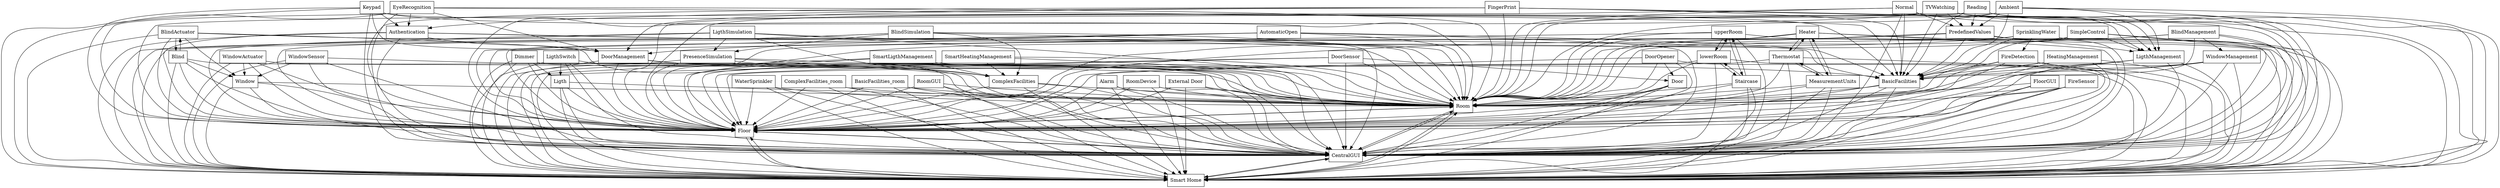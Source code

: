 digraph{
graph [rankdir=TB];
node [shape=box];
edge [arrowhead=normal];
0[label="BlindManagement",]
1[label="BlindActuator",]
2[label="upperRoom",]
3[label="FireDetection",]
4[label="Authentication",]
5[label="DoorOpener",]
6[label="EyeRecognition",]
7[label="LigthSimulation",]
8[label="Room",]
9[label="DoorManagement",]
10[label="FloorGUI",]
11[label="LigthManagement",]
12[label="FireSensor",]
13[label="SimpleControl",]
14[label="Ligth",]
15[label="Window",]
16[label="WaterSprinkler",]
17[label="SmartLigthManagement",]
18[label="SmartHeatingManagement",]
19[label="WindowActuator",]
20[label="BasicFacilities_room",]
21[label="Floor",]
22[label="WindowManagement",]
23[label="Door",]
24[label="Heater",]
25[label="lowerRoom",]
26[label="Thermostat",]
27[label="PredefinedValues",]
28[label="Reading",]
29[label="LigthSwitch",]
30[label="RoomGUI",]
31[label="PresenceSimulation",]
32[label="SprinklingWater",]
33[label="AutomaticOpen",]
34[label="RoomDevice",]
35[label="MeasurementUnits",]
36[label="Normal",]
37[label="ComplexFacilities",]
38[label="Staircase",]
39[label="BlindSimulation",]
40[label="Dimmer",]
41[label="Blind",]
42[label="HeatingManagement",]
43[label="External Door",]
44[label="Smart Home",]
45[label="TVWatching",]
46[label="ComplexFacilities_room",]
47[label="Alarm",]
48[label="CentralGUI",]
49[label="Ambient",]
50[label="Keypad",]
51[label="DoorSensor",]
52[label="FingerPrint",]
53[label="BasicFacilities",]
54[label="WindowSensor",]
0->8[label="",]
0->21[label="",]
0->22[label="",]
0->44[label="",]
0->48[label="",]
0->53[label="",]
1->8[label="",]
1->15[label="",]
1->21[label="",]
1->41[label="",]
1->44[label="",]
1->48[label="",]
2->8[label="",]
2->21[label="",]
2->25[label="",]
2->38[label="",]
2->44[label="",]
2->48[label="",]
3->8[label="",]
3->21[label="",]
3->44[label="",]
3->48[label="",]
3->53[label="",]
4->8[label="",]
4->9[label="",]
4->21[label="",]
4->44[label="",]
4->48[label="",]
4->53[label="",]
5->8[label="",]
5->21[label="",]
5->23[label="",]
5->44[label="",]
5->48[label="",]
6->4[label="",]
6->8[label="",]
6->9[label="",]
6->21[label="",]
6->44[label="",]
6->48[label="",]
6->53[label="",]
7->8[label="",]
7->21[label="",]
7->31[label="",]
7->37[label="",]
7->44[label="",]
7->48[label="",]
8->21[label="",]
8->44[label="",]
8->48[label="",]
9->8[label="",]
9->21[label="",]
9->44[label="",]
9->48[label="",]
9->53[label="",]
10->8[label="",]
10->21[label="",]
10->44[label="",]
10->48[label="",]
11->8[label="",]
11->21[label="",]
11->44[label="",]
11->48[label="",]
11->53[label="",]
12->8[label="",]
12->21[label="",]
12->44[label="",]
12->48[label="",]
13->8[label="",]
13->11[label="",]
13->21[label="",]
13->44[label="",]
13->48[label="",]
13->53[label="",]
14->8[label="",]
14->21[label="",]
14->44[label="",]
14->48[label="",]
15->8[label="",]
15->21[label="",]
15->44[label="",]
15->48[label="",]
16->8[label="",]
16->21[label="",]
16->44[label="",]
16->48[label="",]
17->8[label="",]
17->21[label="",]
17->37[label="",]
17->44[label="",]
17->48[label="",]
18->8[label="",]
18->21[label="",]
18->37[label="",]
18->44[label="",]
18->48[label="",]
19->8[label="",]
19->15[label="",]
19->21[label="",]
19->44[label="",]
19->48[label="",]
20->8[label="",]
20->21[label="",]
20->44[label="",]
20->48[label="",]
21->8[label="",]
21->44[label="",]
21->48[label="",]
22->8[label="",]
22->21[label="",]
22->44[label="",]
22->48[label="",]
22->53[label="",]
23->8[label="",]
23->21[label="",]
23->44[label="",]
23->48[label="",]
24->8[label="",]
24->21[label="",]
24->26[label="",]
24->35[label="",]
24->44[label="",]
24->48[label="",]
25->2[label="",]
25->8[label="",]
25->21[label="",]
25->38[label="",]
25->44[label="",]
25->48[label="",]
26->8[label="",]
26->21[label="",]
26->24[label="",]
26->35[label="",]
26->44[label="",]
26->48[label="",]
27->8[label="",]
27->11[label="",]
27->21[label="",]
27->44[label="",]
27->48[label="",]
27->53[label="",]
28->8[label="",]
28->11[label="",]
28->21[label="",]
28->27[label="",]
28->44[label="",]
28->48[label="",]
28->53[label="",]
29->8[label="",]
29->14[label="",]
29->21[label="",]
29->44[label="",]
29->48[label="",]
30->8[label="",]
30->21[label="",]
30->44[label="",]
30->48[label="",]
31->8[label="",]
31->21[label="",]
31->37[label="",]
31->44[label="",]
31->48[label="",]
32->3[label="",]
32->8[label="",]
32->21[label="",]
32->44[label="",]
32->48[label="",]
32->53[label="",]
33->8[label="",]
33->9[label="",]
33->21[label="",]
33->44[label="",]
33->48[label="",]
33->53[label="",]
34->8[label="",]
34->21[label="",]
34->44[label="",]
34->48[label="",]
35->8[label="",]
35->21[label="",]
35->24[label="",]
35->26[label="",]
35->44[label="",]
35->48[label="",]
36->8[label="",]
36->11[label="",]
36->21[label="",]
36->27[label="",]
36->44[label="",]
36->48[label="",]
36->53[label="",]
37->8[label="",]
37->21[label="",]
37->44[label="",]
37->48[label="",]
38->2[label="",]
38->8[label="",]
38->21[label="",]
38->25[label="",]
38->44[label="",]
38->48[label="",]
39->8[label="",]
39->21[label="",]
39->31[label="",]
39->37[label="",]
39->44[label="",]
39->48[label="",]
40->8[label="",]
40->14[label="",]
40->21[label="",]
40->44[label="",]
40->48[label="",]
41->1[label="",]
41->8[label="",]
41->15[label="",]
41->21[label="",]
41->44[label="",]
41->48[label="",]
42->8[label="",]
42->21[label="",]
42->44[label="",]
42->48[label="",]
42->53[label="",]
43->8[label="",]
43->21[label="",]
43->44[label="",]
43->48[label="",]
44->8[label="",]
44->21[label="",]
44->48[label="",]
45->8[label="",]
45->11[label="",]
45->21[label="",]
45->27[label="",]
45->44[label="",]
45->48[label="",]
45->53[label="",]
46->8[label="",]
46->21[label="",]
46->44[label="",]
46->48[label="",]
47->8[label="",]
47->21[label="",]
47->44[label="",]
47->48[label="",]
48->8[label="",]
48->21[label="",]
48->44[label="",]
49->8[label="",]
49->11[label="",]
49->21[label="",]
49->27[label="",]
49->44[label="",]
49->48[label="",]
49->53[label="",]
50->4[label="",]
50->8[label="",]
50->9[label="",]
50->21[label="",]
50->44[label="",]
50->48[label="",]
50->53[label="",]
51->8[label="",]
51->21[label="",]
51->23[label="",]
51->44[label="",]
51->48[label="",]
52->4[label="",]
52->8[label="",]
52->9[label="",]
52->21[label="",]
52->44[label="",]
52->48[label="",]
52->53[label="",]
53->8[label="",]
53->21[label="",]
53->44[label="",]
53->48[label="",]
54->8[label="",]
54->15[label="",]
54->21[label="",]
54->44[label="",]
54->48[label="",]
}
